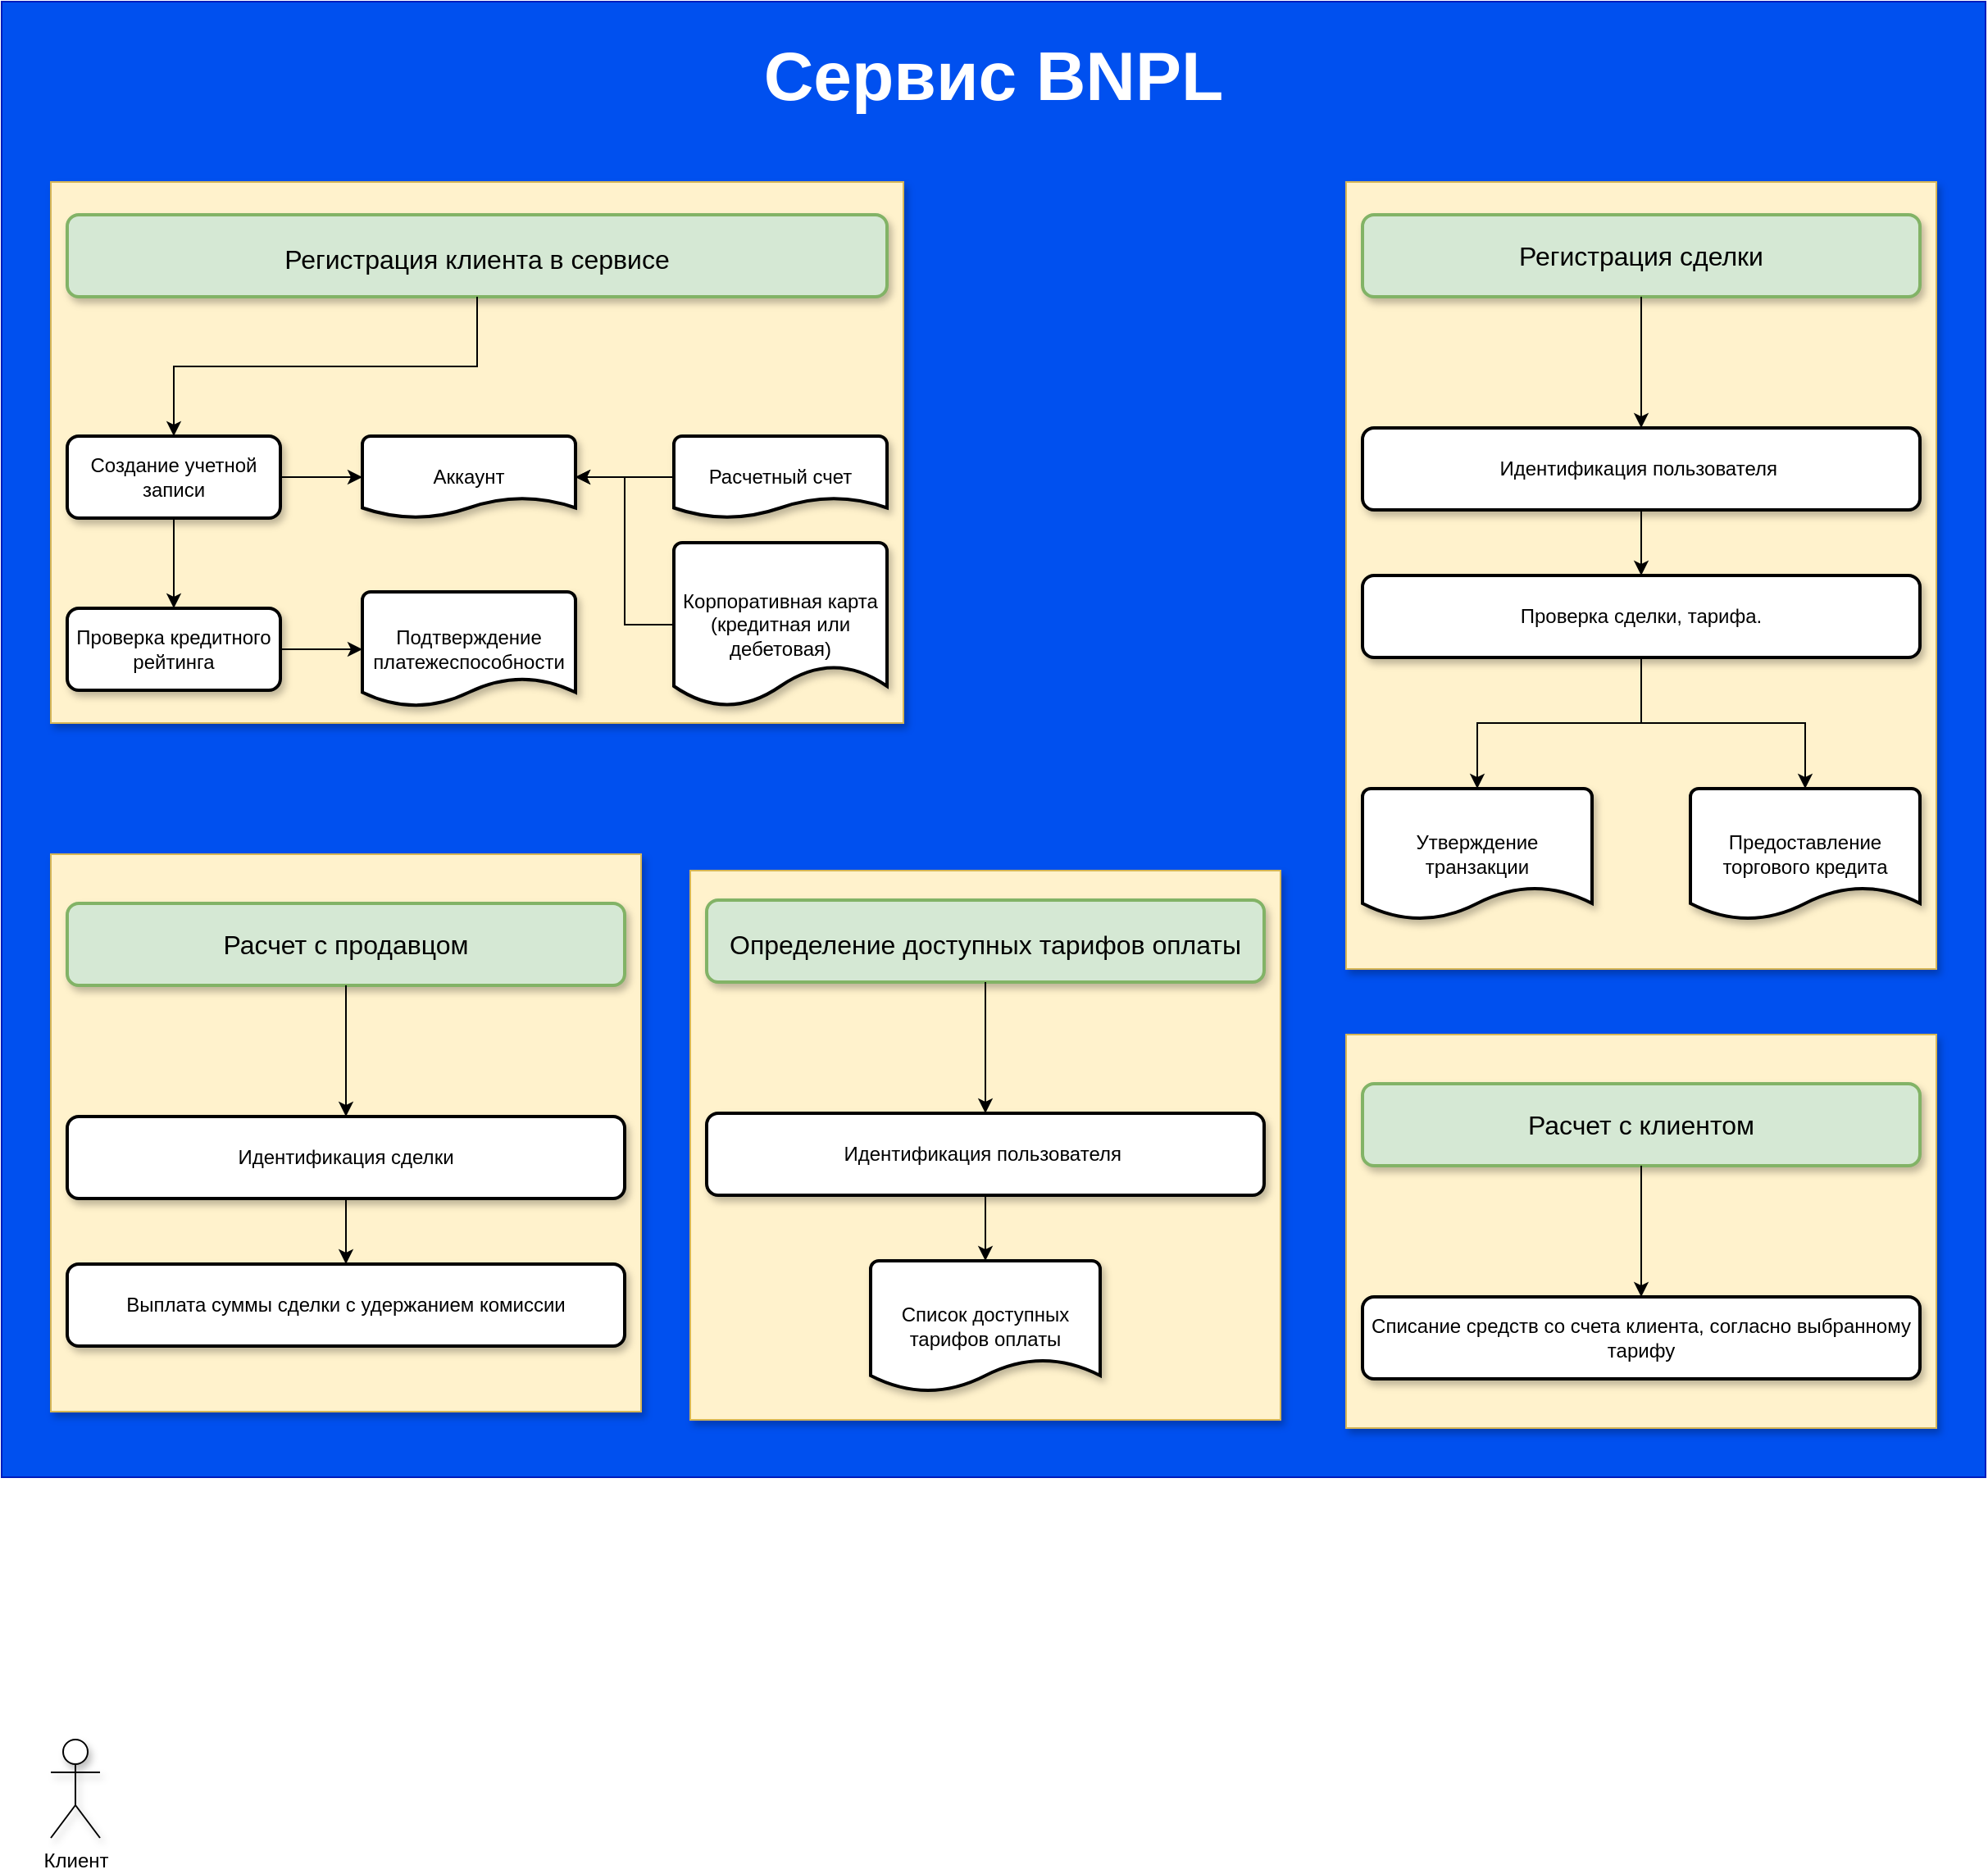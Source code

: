<mxfile version="20.6.0" type="github">
  <diagram id="tFnie8OSN-FIjvjW90hg" name="Страница 1">
    <mxGraphModel dx="1511" dy="894" grid="1" gridSize="10" guides="1" tooltips="1" connect="1" arrows="1" fold="1" page="1" pageScale="1" pageWidth="3300" pageHeight="4681" math="0" shadow="0">
      <root>
        <mxCell id="0" />
        <mxCell id="1" parent="0" />
        <mxCell id="f7szadTQui2fWb20hmRs-3" value="Клиент" style="shape=umlActor;verticalLabelPosition=bottom;verticalAlign=top;html=1;shadow=1;" vertex="1" parent="1">
          <mxGeometry x="50" y="1080" width="30" height="60" as="geometry" />
        </mxCell>
        <mxCell id="f7szadTQui2fWb20hmRs-83" value="" style="group" vertex="1" connectable="0" parent="1">
          <mxGeometry x="20" y="20" width="1210" height="900" as="geometry" />
        </mxCell>
        <mxCell id="f7szadTQui2fWb20hmRs-82" value="&lt;font style=&quot;font-size: 42px;&quot;&gt;&lt;b style=&quot;font-size: 42px;&quot;&gt;Сервис BNPL&lt;/b&gt;&lt;/font&gt;" style="rounded=0;whiteSpace=wrap;html=1;shadow=0;fontSize=42;fillColor=#0050ef;fontColor=#ffffff;strokeColor=#001DBC;horizontal=1;verticalAlign=top;spacingTop=14;" vertex="1" parent="f7szadTQui2fWb20hmRs-83">
          <mxGeometry width="1210" height="900" as="geometry" />
        </mxCell>
        <mxCell id="f7szadTQui2fWb20hmRs-81" value="" style="group" vertex="1" connectable="0" parent="f7szadTQui2fWb20hmRs-83">
          <mxGeometry x="30" y="110" width="1150" height="760" as="geometry" />
        </mxCell>
        <mxCell id="f7szadTQui2fWb20hmRs-65" value="" style="group" vertex="1" connectable="0" parent="f7szadTQui2fWb20hmRs-81">
          <mxGeometry x="800" y="20" width="350" height="460" as="geometry" />
        </mxCell>
        <mxCell id="f7szadTQui2fWb20hmRs-77" value="" style="rounded=0;whiteSpace=wrap;html=1;shadow=1;fontSize=16;fillColor=#fff2cc;strokeColor=#d6b656;" vertex="1" parent="f7szadTQui2fWb20hmRs-65">
          <mxGeometry x="-10" y="-20" width="360" height="480" as="geometry" />
        </mxCell>
        <mxCell id="f7szadTQui2fWb20hmRs-41" value="Регистрация сделки" style="rounded=1;whiteSpace=wrap;html=1;absoluteArcSize=1;arcSize=14;strokeWidth=2;shadow=1;fillColor=#d5e8d4;strokeColor=#82b366;fontSize=16;" vertex="1" parent="f7szadTQui2fWb20hmRs-65">
          <mxGeometry width="340" height="50" as="geometry" />
        </mxCell>
        <mxCell id="f7szadTQui2fWb20hmRs-42" value="Идентификация пользователя&amp;nbsp;" style="rounded=1;whiteSpace=wrap;html=1;absoluteArcSize=1;arcSize=14;strokeWidth=2;shadow=1;" vertex="1" parent="f7szadTQui2fWb20hmRs-65">
          <mxGeometry y="130" width="340" height="50" as="geometry" />
        </mxCell>
        <mxCell id="f7szadTQui2fWb20hmRs-49" style="edgeStyle=orthogonalEdgeStyle;rounded=0;orthogonalLoop=1;jettySize=auto;html=1;" edge="1" parent="f7szadTQui2fWb20hmRs-65" source="f7szadTQui2fWb20hmRs-41" target="f7szadTQui2fWb20hmRs-42">
          <mxGeometry relative="1" as="geometry" />
        </mxCell>
        <mxCell id="f7szadTQui2fWb20hmRs-43" value="Проверка сделки, тарифа." style="rounded=1;whiteSpace=wrap;html=1;absoluteArcSize=1;arcSize=14;strokeWidth=2;shadow=1;" vertex="1" parent="f7szadTQui2fWb20hmRs-65">
          <mxGeometry y="220" width="340" height="50" as="geometry" />
        </mxCell>
        <mxCell id="f7szadTQui2fWb20hmRs-44" value="" style="edgeStyle=orthogonalEdgeStyle;rounded=0;orthogonalLoop=1;jettySize=auto;html=1;" edge="1" parent="f7szadTQui2fWb20hmRs-65" source="f7szadTQui2fWb20hmRs-42" target="f7szadTQui2fWb20hmRs-43">
          <mxGeometry relative="1" as="geometry" />
        </mxCell>
        <mxCell id="f7szadTQui2fWb20hmRs-47" value="Утверждение транзакции" style="strokeWidth=2;html=1;shape=mxgraph.flowchart.document2;whiteSpace=wrap;size=0.25;shadow=1;" vertex="1" parent="f7szadTQui2fWb20hmRs-65">
          <mxGeometry y="350" width="140" height="80" as="geometry" />
        </mxCell>
        <mxCell id="f7szadTQui2fWb20hmRs-48" style="edgeStyle=orthogonalEdgeStyle;rounded=0;orthogonalLoop=1;jettySize=auto;html=1;" edge="1" parent="f7szadTQui2fWb20hmRs-65" source="f7szadTQui2fWb20hmRs-43" target="f7szadTQui2fWb20hmRs-47">
          <mxGeometry relative="1" as="geometry" />
        </mxCell>
        <mxCell id="f7szadTQui2fWb20hmRs-50" value="Предоставление торгового кредита" style="strokeWidth=2;html=1;shape=mxgraph.flowchart.document2;whiteSpace=wrap;size=0.25;shadow=1;" vertex="1" parent="f7szadTQui2fWb20hmRs-65">
          <mxGeometry x="200" y="350" width="140" height="80" as="geometry" />
        </mxCell>
        <mxCell id="f7szadTQui2fWb20hmRs-54" style="edgeStyle=orthogonalEdgeStyle;rounded=0;orthogonalLoop=1;jettySize=auto;html=1;entryX=0.5;entryY=0;entryDx=0;entryDy=0;entryPerimeter=0;" edge="1" parent="f7szadTQui2fWb20hmRs-65" source="f7szadTQui2fWb20hmRs-43" target="f7szadTQui2fWb20hmRs-50">
          <mxGeometry relative="1" as="geometry" />
        </mxCell>
        <mxCell id="f7szadTQui2fWb20hmRs-67" value="" style="group" vertex="1" connectable="0" parent="f7szadTQui2fWb20hmRs-81">
          <mxGeometry x="800" y="550" width="350" height="210" as="geometry" />
        </mxCell>
        <mxCell id="f7szadTQui2fWb20hmRs-74" value="" style="rounded=0;whiteSpace=wrap;html=1;shadow=1;fontSize=16;fillColor=#fff2cc;strokeColor=#d6b656;" vertex="1" parent="f7szadTQui2fWb20hmRs-67">
          <mxGeometry x="-10" y="-30" width="360" height="240" as="geometry" />
        </mxCell>
        <mxCell id="f7szadTQui2fWb20hmRs-60" value="Расчет с клиентом" style="rounded=1;whiteSpace=wrap;html=1;absoluteArcSize=1;arcSize=14;strokeWidth=2;shadow=1;fillColor=#d5e8d4;strokeColor=#82b366;fontSize=16;" vertex="1" parent="f7szadTQui2fWb20hmRs-67">
          <mxGeometry width="340" height="50" as="geometry" />
        </mxCell>
        <mxCell id="f7szadTQui2fWb20hmRs-61" value="Списание средств со счета клиента, согласно выбранному тарифу" style="rounded=1;whiteSpace=wrap;html=1;absoluteArcSize=1;arcSize=14;strokeWidth=2;shadow=1;" vertex="1" parent="f7szadTQui2fWb20hmRs-67">
          <mxGeometry y="130" width="340" height="50" as="geometry" />
        </mxCell>
        <mxCell id="f7szadTQui2fWb20hmRs-62" style="edgeStyle=orthogonalEdgeStyle;rounded=0;orthogonalLoop=1;jettySize=auto;html=1;" edge="1" parent="f7szadTQui2fWb20hmRs-67" source="f7szadTQui2fWb20hmRs-60" target="f7szadTQui2fWb20hmRs-61">
          <mxGeometry relative="1" as="geometry" />
        </mxCell>
        <mxCell id="f7szadTQui2fWb20hmRs-71" value="" style="group" vertex="1" connectable="0" parent="f7szadTQui2fWb20hmRs-81">
          <mxGeometry width="520" height="330" as="geometry" />
        </mxCell>
        <mxCell id="f7szadTQui2fWb20hmRs-70" value="" style="rounded=0;whiteSpace=wrap;html=1;shadow=1;fillColor=#fff2cc;strokeColor=#d6b656;container=0;" vertex="1" parent="f7szadTQui2fWb20hmRs-71">
          <mxGeometry width="520" height="330" as="geometry" />
        </mxCell>
        <mxCell id="f7szadTQui2fWb20hmRs-8" value="&lt;font style=&quot;font-size: 16px;&quot;&gt;Регистрация клиента в сервисе&lt;/font&gt;" style="rounded=1;whiteSpace=wrap;html=1;absoluteArcSize=1;arcSize=14;strokeWidth=2;shadow=1;container=0;fillColor=#d5e8d4;strokeColor=#82b366;fontSize=24;" vertex="1" parent="f7szadTQui2fWb20hmRs-71">
          <mxGeometry x="10" y="20" width="500" height="50" as="geometry" />
        </mxCell>
        <mxCell id="f7szadTQui2fWb20hmRs-12" value="Аккаунт" style="strokeWidth=2;html=1;shape=mxgraph.flowchart.document2;whiteSpace=wrap;size=0.25;shadow=1;container=0;" vertex="1" parent="f7szadTQui2fWb20hmRs-71">
          <mxGeometry x="190" y="155" width="130" height="50" as="geometry" />
        </mxCell>
        <mxCell id="f7szadTQui2fWb20hmRs-13" value="Подтверждение платежеспособности" style="strokeWidth=2;html=1;shape=mxgraph.flowchart.document2;whiteSpace=wrap;size=0.25;shadow=1;container=0;" vertex="1" parent="f7szadTQui2fWb20hmRs-71">
          <mxGeometry x="190" y="250" width="130" height="70" as="geometry" />
        </mxCell>
        <mxCell id="f7szadTQui2fWb20hmRs-24" style="edgeStyle=orthogonalEdgeStyle;rounded=0;orthogonalLoop=1;jettySize=auto;html=1;exitX=1;exitY=0.5;exitDx=0;exitDy=0;entryX=0;entryY=0.5;entryDx=0;entryDy=0;entryPerimeter=0;" edge="1" parent="f7szadTQui2fWb20hmRs-71" source="f7szadTQui2fWb20hmRs-16" target="f7szadTQui2fWb20hmRs-13">
          <mxGeometry relative="1" as="geometry" />
        </mxCell>
        <mxCell id="f7szadTQui2fWb20hmRs-16" value="Проверка кредитного рейтинга" style="rounded=1;whiteSpace=wrap;html=1;absoluteArcSize=1;arcSize=14;strokeWidth=2;shadow=1;container=0;" vertex="1" parent="f7szadTQui2fWb20hmRs-71">
          <mxGeometry x="10" y="260" width="130" height="50" as="geometry" />
        </mxCell>
        <mxCell id="f7szadTQui2fWb20hmRs-22" style="edgeStyle=orthogonalEdgeStyle;rounded=0;orthogonalLoop=1;jettySize=auto;html=1;exitX=1;exitY=0.5;exitDx=0;exitDy=0;entryX=0;entryY=0.5;entryDx=0;entryDy=0;entryPerimeter=0;startArrow=none;" edge="1" parent="f7szadTQui2fWb20hmRs-71" target="f7szadTQui2fWb20hmRs-12">
          <mxGeometry relative="1" as="geometry">
            <mxPoint x="190" y="180" as="sourcePoint" />
          </mxGeometry>
        </mxCell>
        <mxCell id="f7szadTQui2fWb20hmRs-37" style="edgeStyle=orthogonalEdgeStyle;rounded=0;orthogonalLoop=1;jettySize=auto;html=1;entryX=0;entryY=0.5;entryDx=0;entryDy=0;entryPerimeter=0;" edge="1" parent="f7szadTQui2fWb20hmRs-71" source="f7szadTQui2fWb20hmRs-20" target="f7szadTQui2fWb20hmRs-12">
          <mxGeometry relative="1" as="geometry" />
        </mxCell>
        <mxCell id="f7szadTQui2fWb20hmRs-20" value="Создание учетной записи" style="rounded=1;whiteSpace=wrap;html=1;absoluteArcSize=1;arcSize=14;strokeWidth=2;shadow=1;container=0;" vertex="1" parent="f7szadTQui2fWb20hmRs-71">
          <mxGeometry x="10" y="155" width="130" height="50" as="geometry" />
        </mxCell>
        <mxCell id="f7szadTQui2fWb20hmRs-21" style="edgeStyle=orthogonalEdgeStyle;orthogonalLoop=1;jettySize=auto;html=1;entryX=0.5;entryY=0;entryDx=0;entryDy=0;rounded=0;" edge="1" parent="f7szadTQui2fWb20hmRs-71" source="f7szadTQui2fWb20hmRs-8" target="f7szadTQui2fWb20hmRs-20">
          <mxGeometry relative="1" as="geometry" />
        </mxCell>
        <mxCell id="f7szadTQui2fWb20hmRs-17" value="" style="edgeStyle=orthogonalEdgeStyle;rounded=0;orthogonalLoop=1;jettySize=auto;html=1;exitX=0.5;exitY=1;exitDx=0;exitDy=0;" edge="1" parent="f7szadTQui2fWb20hmRs-71" source="f7szadTQui2fWb20hmRs-20" target="f7szadTQui2fWb20hmRs-16">
          <mxGeometry relative="1" as="geometry" />
        </mxCell>
        <mxCell id="f7szadTQui2fWb20hmRs-29" style="edgeStyle=orthogonalEdgeStyle;rounded=0;orthogonalLoop=1;jettySize=auto;html=1;exitX=0;exitY=0.5;exitDx=0;exitDy=0;exitPerimeter=0;entryX=1;entryY=0.5;entryDx=0;entryDy=0;entryPerimeter=0;" edge="1" parent="f7szadTQui2fWb20hmRs-71" source="f7szadTQui2fWb20hmRs-26" target="f7szadTQui2fWb20hmRs-12">
          <mxGeometry relative="1" as="geometry">
            <mxPoint x="380" y="130" as="sourcePoint" />
          </mxGeometry>
        </mxCell>
        <mxCell id="f7szadTQui2fWb20hmRs-26" value="Расчетный счет" style="strokeWidth=2;html=1;shape=mxgraph.flowchart.document2;whiteSpace=wrap;size=0.25;shadow=1;container=0;" vertex="1" parent="f7szadTQui2fWb20hmRs-71">
          <mxGeometry x="380" y="155" width="130" height="50" as="geometry" />
        </mxCell>
        <mxCell id="f7szadTQui2fWb20hmRs-28" style="edgeStyle=orthogonalEdgeStyle;rounded=0;orthogonalLoop=1;jettySize=auto;html=1;exitX=0;exitY=0.5;exitDx=0;exitDy=0;exitPerimeter=0;entryX=1;entryY=0.5;entryDx=0;entryDy=0;entryPerimeter=0;" edge="1" parent="f7szadTQui2fWb20hmRs-71" source="f7szadTQui2fWb20hmRs-27" target="f7szadTQui2fWb20hmRs-12">
          <mxGeometry relative="1" as="geometry" />
        </mxCell>
        <mxCell id="f7szadTQui2fWb20hmRs-27" value="Корпоративная карта (кредитная или дебетовая)" style="strokeWidth=2;html=1;shape=mxgraph.flowchart.document2;whiteSpace=wrap;size=0.25;shadow=1;container=0;" vertex="1" parent="f7szadTQui2fWb20hmRs-71">
          <mxGeometry x="380" y="220" width="130" height="100" as="geometry" />
        </mxCell>
        <mxCell id="f7szadTQui2fWb20hmRs-73" value="" style="group" vertex="1" connectable="0" parent="f7szadTQui2fWb20hmRs-81">
          <mxGeometry x="390" y="420" width="360" height="335" as="geometry" />
        </mxCell>
        <mxCell id="f7szadTQui2fWb20hmRs-72" value="" style="rounded=0;whiteSpace=wrap;html=1;shadow=1;fillColor=#fff2cc;strokeColor=#d6b656;" vertex="1" parent="f7szadTQui2fWb20hmRs-73">
          <mxGeometry width="360" height="335" as="geometry" />
        </mxCell>
        <mxCell id="f7szadTQui2fWb20hmRs-33" value="&lt;font style=&quot;font-size: 16px;&quot;&gt;Определение доступных тарифов оплаты&lt;/font&gt;" style="rounded=1;whiteSpace=wrap;html=1;absoluteArcSize=1;arcSize=14;strokeWidth=2;shadow=1;fillColor=#d5e8d4;strokeColor=#82b366;fontSize=24;" vertex="1" parent="f7szadTQui2fWb20hmRs-73">
          <mxGeometry x="10" y="18" width="340" height="50" as="geometry" />
        </mxCell>
        <mxCell id="f7szadTQui2fWb20hmRs-36" value="Идентификация пользователя&amp;nbsp;" style="rounded=1;whiteSpace=wrap;html=1;absoluteArcSize=1;arcSize=14;strokeWidth=2;shadow=1;" vertex="1" parent="f7szadTQui2fWb20hmRs-73">
          <mxGeometry x="10" y="148" width="340" height="50" as="geometry" />
        </mxCell>
        <mxCell id="f7szadTQui2fWb20hmRs-39" style="edgeStyle=orthogonalEdgeStyle;rounded=0;orthogonalLoop=1;jettySize=auto;html=1;entryX=0.5;entryY=0;entryDx=0;entryDy=0;" edge="1" parent="f7szadTQui2fWb20hmRs-73" source="f7szadTQui2fWb20hmRs-33" target="f7szadTQui2fWb20hmRs-36">
          <mxGeometry relative="1" as="geometry" />
        </mxCell>
        <mxCell id="f7szadTQui2fWb20hmRs-38" value="Список доступных тарифов оплаты" style="strokeWidth=2;html=1;shape=mxgraph.flowchart.document2;whiteSpace=wrap;size=0.25;shadow=1;" vertex="1" parent="f7szadTQui2fWb20hmRs-73">
          <mxGeometry x="110" y="238" width="140" height="80" as="geometry" />
        </mxCell>
        <mxCell id="f7szadTQui2fWb20hmRs-40" style="edgeStyle=orthogonalEdgeStyle;rounded=0;orthogonalLoop=1;jettySize=auto;html=1;entryX=0.5;entryY=0;entryDx=0;entryDy=0;entryPerimeter=0;" edge="1" parent="f7szadTQui2fWb20hmRs-73" source="f7szadTQui2fWb20hmRs-36" target="f7szadTQui2fWb20hmRs-38">
          <mxGeometry relative="1" as="geometry" />
        </mxCell>
        <mxCell id="f7szadTQui2fWb20hmRs-76" value="" style="group" vertex="1" connectable="0" parent="f7szadTQui2fWb20hmRs-81">
          <mxGeometry y="410" width="360" height="340" as="geometry" />
        </mxCell>
        <mxCell id="f7szadTQui2fWb20hmRs-75" value="" style="rounded=0;whiteSpace=wrap;html=1;shadow=1;fontSize=16;fillColor=#fff2cc;strokeColor=#d6b656;" vertex="1" parent="f7szadTQui2fWb20hmRs-76">
          <mxGeometry width="360" height="340" as="geometry" />
        </mxCell>
        <mxCell id="f7szadTQui2fWb20hmRs-66" value="" style="group" vertex="1" connectable="0" parent="f7szadTQui2fWb20hmRs-76">
          <mxGeometry x="10" y="30" width="340" height="270" as="geometry" />
        </mxCell>
        <mxCell id="f7szadTQui2fWb20hmRs-55" value="Расчет с продавцом" style="rounded=1;whiteSpace=wrap;html=1;absoluteArcSize=1;arcSize=14;strokeWidth=2;shadow=1;fillColor=#d5e8d4;strokeColor=#82b366;fontSize=16;" vertex="1" parent="f7szadTQui2fWb20hmRs-66">
          <mxGeometry width="340" height="50" as="geometry" />
        </mxCell>
        <mxCell id="f7szadTQui2fWb20hmRs-56" value="Идентификация сделки" style="rounded=1;whiteSpace=wrap;html=1;absoluteArcSize=1;arcSize=14;strokeWidth=2;shadow=1;" vertex="1" parent="f7szadTQui2fWb20hmRs-66">
          <mxGeometry y="130" width="340" height="50" as="geometry" />
        </mxCell>
        <mxCell id="f7szadTQui2fWb20hmRs-59" style="edgeStyle=orthogonalEdgeStyle;rounded=0;orthogonalLoop=1;jettySize=auto;html=1;" edge="1" parent="f7szadTQui2fWb20hmRs-66" source="f7szadTQui2fWb20hmRs-55" target="f7szadTQui2fWb20hmRs-56">
          <mxGeometry relative="1" as="geometry" />
        </mxCell>
        <mxCell id="f7szadTQui2fWb20hmRs-57" value="Выплата суммы сделки с удержанием комиссии" style="rounded=1;whiteSpace=wrap;html=1;absoluteArcSize=1;arcSize=14;strokeWidth=2;shadow=1;" vertex="1" parent="f7szadTQui2fWb20hmRs-66">
          <mxGeometry y="220" width="340" height="50" as="geometry" />
        </mxCell>
        <mxCell id="f7szadTQui2fWb20hmRs-58" value="" style="edgeStyle=orthogonalEdgeStyle;rounded=0;orthogonalLoop=1;jettySize=auto;html=1;" edge="1" parent="f7szadTQui2fWb20hmRs-66" source="f7szadTQui2fWb20hmRs-56" target="f7szadTQui2fWb20hmRs-57">
          <mxGeometry relative="1" as="geometry" />
        </mxCell>
      </root>
    </mxGraphModel>
  </diagram>
</mxfile>

